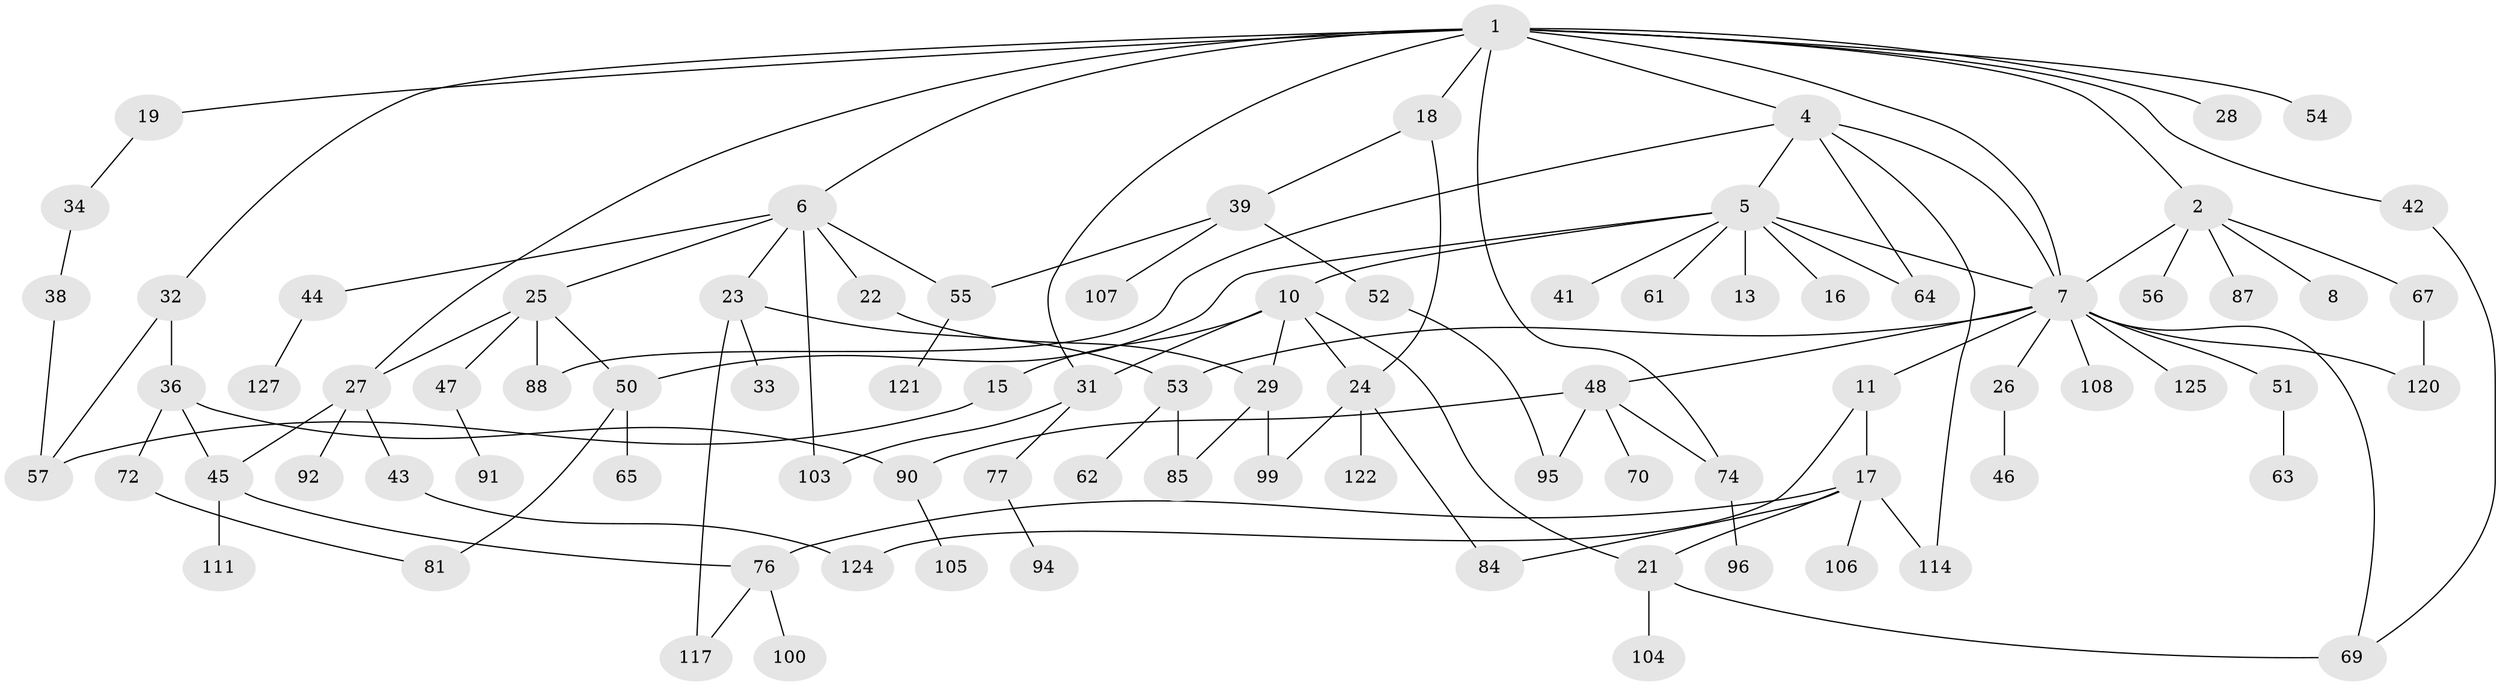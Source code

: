 // Generated by graph-tools (version 1.1) at 2025/23/03/03/25 07:23:30]
// undirected, 87 vertices, 117 edges
graph export_dot {
graph [start="1"]
  node [color=gray90,style=filled];
  1 [super="+3"];
  2 [super="+12"];
  4 [super="+82"];
  5 [super="+9"];
  6 [super="+14"];
  7 [super="+37"];
  8;
  10 [super="+20"];
  11 [super="+78"];
  13;
  15 [super="+49"];
  16;
  17 [super="+35"];
  18 [super="+112"];
  19 [super="+75"];
  21 [super="+40"];
  22;
  23 [super="+30"];
  24 [super="+126"];
  25 [super="+98"];
  26;
  27 [super="+71"];
  28;
  29 [super="+68"];
  31 [super="+58"];
  32 [super="+109"];
  33;
  34;
  36;
  38 [super="+83"];
  39 [super="+89"];
  41 [super="+110"];
  42;
  43 [super="+73"];
  44;
  45 [super="+79"];
  46;
  47;
  48 [super="+60"];
  50;
  51;
  52 [super="+97"];
  53 [super="+66"];
  54;
  55;
  56;
  57 [super="+59"];
  61;
  62;
  63;
  64;
  65 [super="+102"];
  67 [super="+80"];
  69 [super="+123"];
  70;
  72;
  74 [super="+119"];
  76;
  77 [super="+113"];
  81 [super="+86"];
  84;
  85;
  87;
  88 [super="+115"];
  90 [super="+93"];
  91;
  92;
  94;
  95 [super="+101"];
  96;
  99;
  100;
  103;
  104;
  105 [super="+118"];
  106;
  107;
  108;
  111 [super="+116"];
  114;
  117;
  120;
  121;
  122;
  124;
  125;
  127;
  1 -- 2;
  1 -- 28;
  1 -- 32;
  1 -- 54;
  1 -- 74;
  1 -- 31;
  1 -- 4;
  1 -- 6;
  1 -- 7;
  1 -- 42;
  1 -- 18;
  1 -- 19;
  1 -- 27;
  2 -- 8;
  2 -- 67;
  2 -- 56;
  2 -- 87;
  2 -- 7;
  4 -- 5;
  4 -- 7;
  4 -- 64;
  4 -- 88;
  4 -- 114;
  5 -- 10;
  5 -- 16;
  5 -- 61;
  5 -- 64;
  5 -- 50;
  5 -- 7;
  5 -- 41;
  5 -- 13;
  6 -- 23;
  6 -- 25;
  6 -- 55;
  6 -- 44;
  6 -- 103;
  6 -- 22;
  7 -- 11;
  7 -- 26;
  7 -- 48;
  7 -- 108;
  7 -- 120;
  7 -- 69;
  7 -- 51;
  7 -- 53;
  7 -- 125;
  10 -- 15;
  10 -- 24;
  10 -- 21;
  10 -- 31;
  10 -- 29;
  11 -- 17;
  11 -- 124;
  15 -- 57;
  17 -- 76;
  17 -- 114;
  17 -- 106;
  17 -- 84;
  17 -- 21;
  18 -- 24;
  18 -- 39;
  19 -- 34;
  21 -- 104;
  21 -- 69;
  22 -- 29;
  23 -- 33;
  23 -- 117;
  23 -- 53;
  24 -- 99;
  24 -- 122;
  24 -- 84;
  25 -- 27;
  25 -- 47;
  25 -- 88;
  25 -- 50;
  26 -- 46;
  27 -- 43;
  27 -- 92;
  27 -- 45;
  29 -- 99;
  29 -- 85;
  31 -- 103;
  31 -- 77;
  32 -- 36;
  32 -- 57;
  34 -- 38;
  36 -- 45;
  36 -- 72;
  36 -- 90;
  38 -- 57;
  39 -- 52;
  39 -- 55;
  39 -- 107;
  42 -- 69;
  43 -- 124;
  44 -- 127;
  45 -- 76;
  45 -- 111;
  47 -- 91;
  48 -- 74;
  48 -- 90;
  48 -- 70;
  48 -- 95;
  50 -- 65;
  50 -- 81;
  51 -- 63;
  52 -- 95;
  53 -- 62;
  53 -- 85;
  55 -- 121;
  67 -- 120;
  72 -- 81;
  74 -- 96;
  76 -- 100;
  76 -- 117;
  77 -- 94;
  90 -- 105;
}
